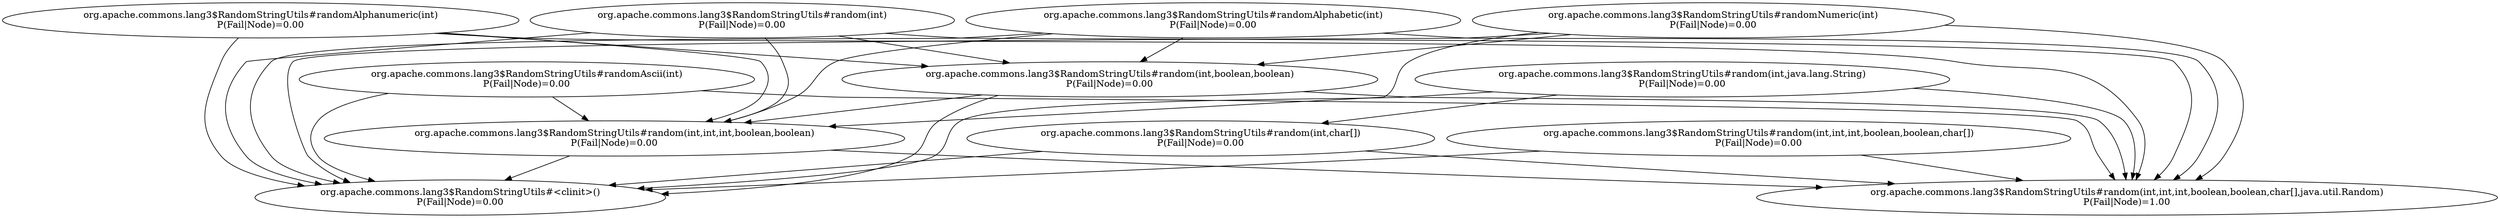 digraph G {
  "org.apache.commons.lang3$RandomStringUtils#randomAlphabetic(int)" [label="org.apache.commons.lang3$RandomStringUtils#randomAlphabetic(int)\nP(Fail|Node)=0.00"];
  "org.apache.commons.lang3$RandomStringUtils#<clinit>()" [label="org.apache.commons.lang3$RandomStringUtils#<clinit>()\nP(Fail|Node)=0.00"];
  "org.apache.commons.lang3$RandomStringUtils#random(int,int,int,boolean,boolean)" [label="org.apache.commons.lang3$RandomStringUtils#random(int,int,int,boolean,boolean)\nP(Fail|Node)=0.00"];
  "org.apache.commons.lang3$RandomStringUtils#random(int,boolean,boolean)" [label="org.apache.commons.lang3$RandomStringUtils#random(int,boolean,boolean)\nP(Fail|Node)=0.00"];
  "org.apache.commons.lang3$RandomStringUtils#random(int,int,int,boolean,boolean,char[],java.util.Random)" [label="org.apache.commons.lang3$RandomStringUtils#random(int,int,int,boolean,boolean,char[],java.util.Random)\nP(Fail|Node)=1.00"];
  "org.apache.commons.lang3$RandomStringUtils#random(int,char[])" [label="org.apache.commons.lang3$RandomStringUtils#random(int,char[])\nP(Fail|Node)=0.00"];
  "org.apache.commons.lang3$RandomStringUtils#random(int,java.lang.String)" [label="org.apache.commons.lang3$RandomStringUtils#random(int,java.lang.String)\nP(Fail|Node)=0.00"];
  "org.apache.commons.lang3$RandomStringUtils#randomAlphanumeric(int)" [label="org.apache.commons.lang3$RandomStringUtils#randomAlphanumeric(int)\nP(Fail|Node)=0.00"];
  "org.apache.commons.lang3$RandomStringUtils#random(int)" [label="org.apache.commons.lang3$RandomStringUtils#random(int)\nP(Fail|Node)=0.00"];
  "org.apache.commons.lang3$RandomStringUtils#randomAscii(int)" [label="org.apache.commons.lang3$RandomStringUtils#randomAscii(int)\nP(Fail|Node)=0.00"];
  "org.apache.commons.lang3$RandomStringUtils#randomNumeric(int)" [label="org.apache.commons.lang3$RandomStringUtils#randomNumeric(int)\nP(Fail|Node)=0.00"];
  "org.apache.commons.lang3$RandomStringUtils#random(int,int,int,boolean,boolean,char[])" [label="org.apache.commons.lang3$RandomStringUtils#random(int,int,int,boolean,boolean,char[])\nP(Fail|Node)=0.00"];
  "org.apache.commons.lang3$RandomStringUtils#randomAlphabetic(int)" -> "org.apache.commons.lang3$RandomStringUtils#<clinit>()";
  "org.apache.commons.lang3$RandomStringUtils#randomAlphabetic(int)" -> "org.apache.commons.lang3$RandomStringUtils#random(int,int,int,boolean,boolean)";
  "org.apache.commons.lang3$RandomStringUtils#randomAlphabetic(int)" -> "org.apache.commons.lang3$RandomStringUtils#random(int,boolean,boolean)";
  "org.apache.commons.lang3$RandomStringUtils#randomAlphabetic(int)" -> "org.apache.commons.lang3$RandomStringUtils#random(int,int,int,boolean,boolean,char[],java.util.Random)";
  "org.apache.commons.lang3$RandomStringUtils#random(int,int,int,boolean,boolean)" -> "org.apache.commons.lang3$RandomStringUtils#<clinit>()";
  "org.apache.commons.lang3$RandomStringUtils#random(int,int,int,boolean,boolean)" -> "org.apache.commons.lang3$RandomStringUtils#random(int,int,int,boolean,boolean,char[],java.util.Random)";
  "org.apache.commons.lang3$RandomStringUtils#random(int,boolean,boolean)" -> "org.apache.commons.lang3$RandomStringUtils#<clinit>()";
  "org.apache.commons.lang3$RandomStringUtils#random(int,boolean,boolean)" -> "org.apache.commons.lang3$RandomStringUtils#random(int,int,int,boolean,boolean)";
  "org.apache.commons.lang3$RandomStringUtils#random(int,boolean,boolean)" -> "org.apache.commons.lang3$RandomStringUtils#random(int,int,int,boolean,boolean,char[],java.util.Random)";
  "org.apache.commons.lang3$RandomStringUtils#random(int,char[])" -> "org.apache.commons.lang3$RandomStringUtils#<clinit>()";
  "org.apache.commons.lang3$RandomStringUtils#random(int,char[])" -> "org.apache.commons.lang3$RandomStringUtils#random(int,int,int,boolean,boolean,char[],java.util.Random)";
  "org.apache.commons.lang3$RandomStringUtils#random(int,java.lang.String)" -> "org.apache.commons.lang3$RandomStringUtils#random(int,char[])";
  "org.apache.commons.lang3$RandomStringUtils#random(int,java.lang.String)" -> "org.apache.commons.lang3$RandomStringUtils#<clinit>()";
  "org.apache.commons.lang3$RandomStringUtils#random(int,java.lang.String)" -> "org.apache.commons.lang3$RandomStringUtils#random(int,int,int,boolean,boolean,char[],java.util.Random)";
  "org.apache.commons.lang3$RandomStringUtils#randomAlphanumeric(int)" -> "org.apache.commons.lang3$RandomStringUtils#<clinit>()";
  "org.apache.commons.lang3$RandomStringUtils#randomAlphanumeric(int)" -> "org.apache.commons.lang3$RandomStringUtils#random(int,int,int,boolean,boolean)";
  "org.apache.commons.lang3$RandomStringUtils#randomAlphanumeric(int)" -> "org.apache.commons.lang3$RandomStringUtils#random(int,boolean,boolean)";
  "org.apache.commons.lang3$RandomStringUtils#randomAlphanumeric(int)" -> "org.apache.commons.lang3$RandomStringUtils#random(int,int,int,boolean,boolean,char[],java.util.Random)";
  "org.apache.commons.lang3$RandomStringUtils#random(int)" -> "org.apache.commons.lang3$RandomStringUtils#<clinit>()";
  "org.apache.commons.lang3$RandomStringUtils#random(int)" -> "org.apache.commons.lang3$RandomStringUtils#random(int,int,int,boolean,boolean)";
  "org.apache.commons.lang3$RandomStringUtils#random(int)" -> "org.apache.commons.lang3$RandomStringUtils#random(int,boolean,boolean)";
  "org.apache.commons.lang3$RandomStringUtils#random(int)" -> "org.apache.commons.lang3$RandomStringUtils#random(int,int,int,boolean,boolean,char[],java.util.Random)";
  "org.apache.commons.lang3$RandomStringUtils#randomAscii(int)" -> "org.apache.commons.lang3$RandomStringUtils#<clinit>()";
  "org.apache.commons.lang3$RandomStringUtils#randomAscii(int)" -> "org.apache.commons.lang3$RandomStringUtils#random(int,int,int,boolean,boolean)";
  "org.apache.commons.lang3$RandomStringUtils#randomAscii(int)" -> "org.apache.commons.lang3$RandomStringUtils#random(int,int,int,boolean,boolean,char[],java.util.Random)";
  "org.apache.commons.lang3$RandomStringUtils#randomNumeric(int)" -> "org.apache.commons.lang3$RandomStringUtils#<clinit>()";
  "org.apache.commons.lang3$RandomStringUtils#randomNumeric(int)" -> "org.apache.commons.lang3$RandomStringUtils#random(int,int,int,boolean,boolean)";
  "org.apache.commons.lang3$RandomStringUtils#randomNumeric(int)" -> "org.apache.commons.lang3$RandomStringUtils#random(int,boolean,boolean)";
  "org.apache.commons.lang3$RandomStringUtils#randomNumeric(int)" -> "org.apache.commons.lang3$RandomStringUtils#random(int,int,int,boolean,boolean,char[],java.util.Random)";
  "org.apache.commons.lang3$RandomStringUtils#random(int,int,int,boolean,boolean,char[])" -> "org.apache.commons.lang3$RandomStringUtils#<clinit>()";
  "org.apache.commons.lang3$RandomStringUtils#random(int,int,int,boolean,boolean,char[])" -> "org.apache.commons.lang3$RandomStringUtils#random(int,int,int,boolean,boolean,char[],java.util.Random)";
}
